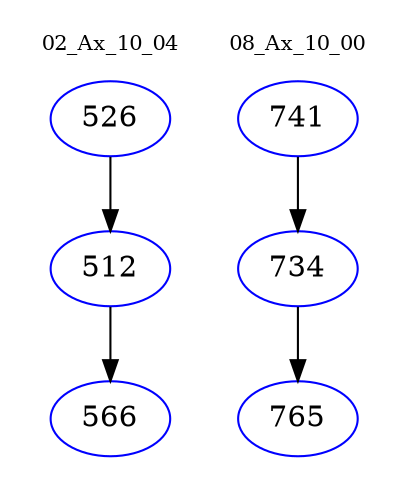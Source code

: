 digraph{
subgraph cluster_0 {
color = white
label = "02_Ax_10_04";
fontsize=10;
T0_526 [label="526", color="blue"]
T0_526 -> T0_512 [color="black"]
T0_512 [label="512", color="blue"]
T0_512 -> T0_566 [color="black"]
T0_566 [label="566", color="blue"]
}
subgraph cluster_1 {
color = white
label = "08_Ax_10_00";
fontsize=10;
T1_741 [label="741", color="blue"]
T1_741 -> T1_734 [color="black"]
T1_734 [label="734", color="blue"]
T1_734 -> T1_765 [color="black"]
T1_765 [label="765", color="blue"]
}
}

